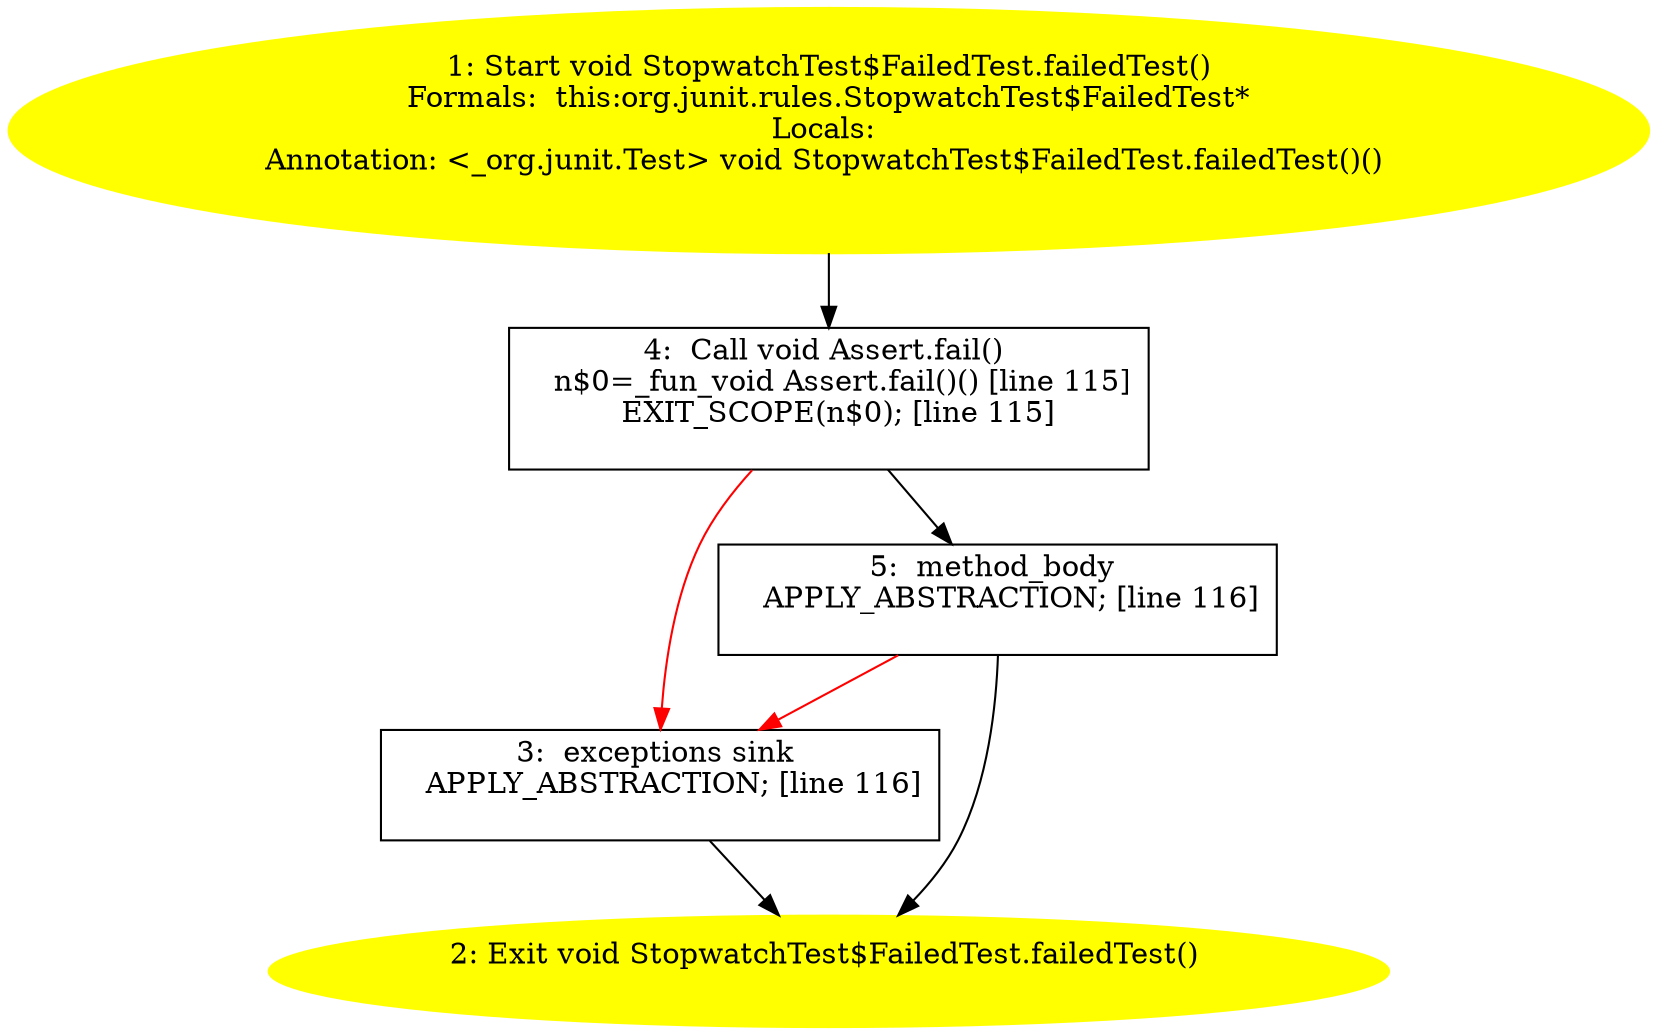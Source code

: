 /* @generated */
digraph cfg {
"org.junit.rules.StopwatchTest$FailedTest.failedTest():void.1f83de0d94a8b22421366a0efce805e9_1" [label="1: Start void StopwatchTest$FailedTest.failedTest()\nFormals:  this:org.junit.rules.StopwatchTest$FailedTest*\nLocals: \nAnnotation: <_org.junit.Test> void StopwatchTest$FailedTest.failedTest()() \n  " color=yellow style=filled]
	

	 "org.junit.rules.StopwatchTest$FailedTest.failedTest():void.1f83de0d94a8b22421366a0efce805e9_1" -> "org.junit.rules.StopwatchTest$FailedTest.failedTest():void.1f83de0d94a8b22421366a0efce805e9_4" ;
"org.junit.rules.StopwatchTest$FailedTest.failedTest():void.1f83de0d94a8b22421366a0efce805e9_2" [label="2: Exit void StopwatchTest$FailedTest.failedTest() \n  " color=yellow style=filled]
	

"org.junit.rules.StopwatchTest$FailedTest.failedTest():void.1f83de0d94a8b22421366a0efce805e9_3" [label="3:  exceptions sink \n   APPLY_ABSTRACTION; [line 116]\n " shape="box"]
	

	 "org.junit.rules.StopwatchTest$FailedTest.failedTest():void.1f83de0d94a8b22421366a0efce805e9_3" -> "org.junit.rules.StopwatchTest$FailedTest.failedTest():void.1f83de0d94a8b22421366a0efce805e9_2" ;
"org.junit.rules.StopwatchTest$FailedTest.failedTest():void.1f83de0d94a8b22421366a0efce805e9_4" [label="4:  Call void Assert.fail() \n   n$0=_fun_void Assert.fail()() [line 115]\n  EXIT_SCOPE(n$0); [line 115]\n " shape="box"]
	

	 "org.junit.rules.StopwatchTest$FailedTest.failedTest():void.1f83de0d94a8b22421366a0efce805e9_4" -> "org.junit.rules.StopwatchTest$FailedTest.failedTest():void.1f83de0d94a8b22421366a0efce805e9_5" ;
	 "org.junit.rules.StopwatchTest$FailedTest.failedTest():void.1f83de0d94a8b22421366a0efce805e9_4" -> "org.junit.rules.StopwatchTest$FailedTest.failedTest():void.1f83de0d94a8b22421366a0efce805e9_3" [color="red" ];
"org.junit.rules.StopwatchTest$FailedTest.failedTest():void.1f83de0d94a8b22421366a0efce805e9_5" [label="5:  method_body \n   APPLY_ABSTRACTION; [line 116]\n " shape="box"]
	

	 "org.junit.rules.StopwatchTest$FailedTest.failedTest():void.1f83de0d94a8b22421366a0efce805e9_5" -> "org.junit.rules.StopwatchTest$FailedTest.failedTest():void.1f83de0d94a8b22421366a0efce805e9_2" ;
	 "org.junit.rules.StopwatchTest$FailedTest.failedTest():void.1f83de0d94a8b22421366a0efce805e9_5" -> "org.junit.rules.StopwatchTest$FailedTest.failedTest():void.1f83de0d94a8b22421366a0efce805e9_3" [color="red" ];
}
